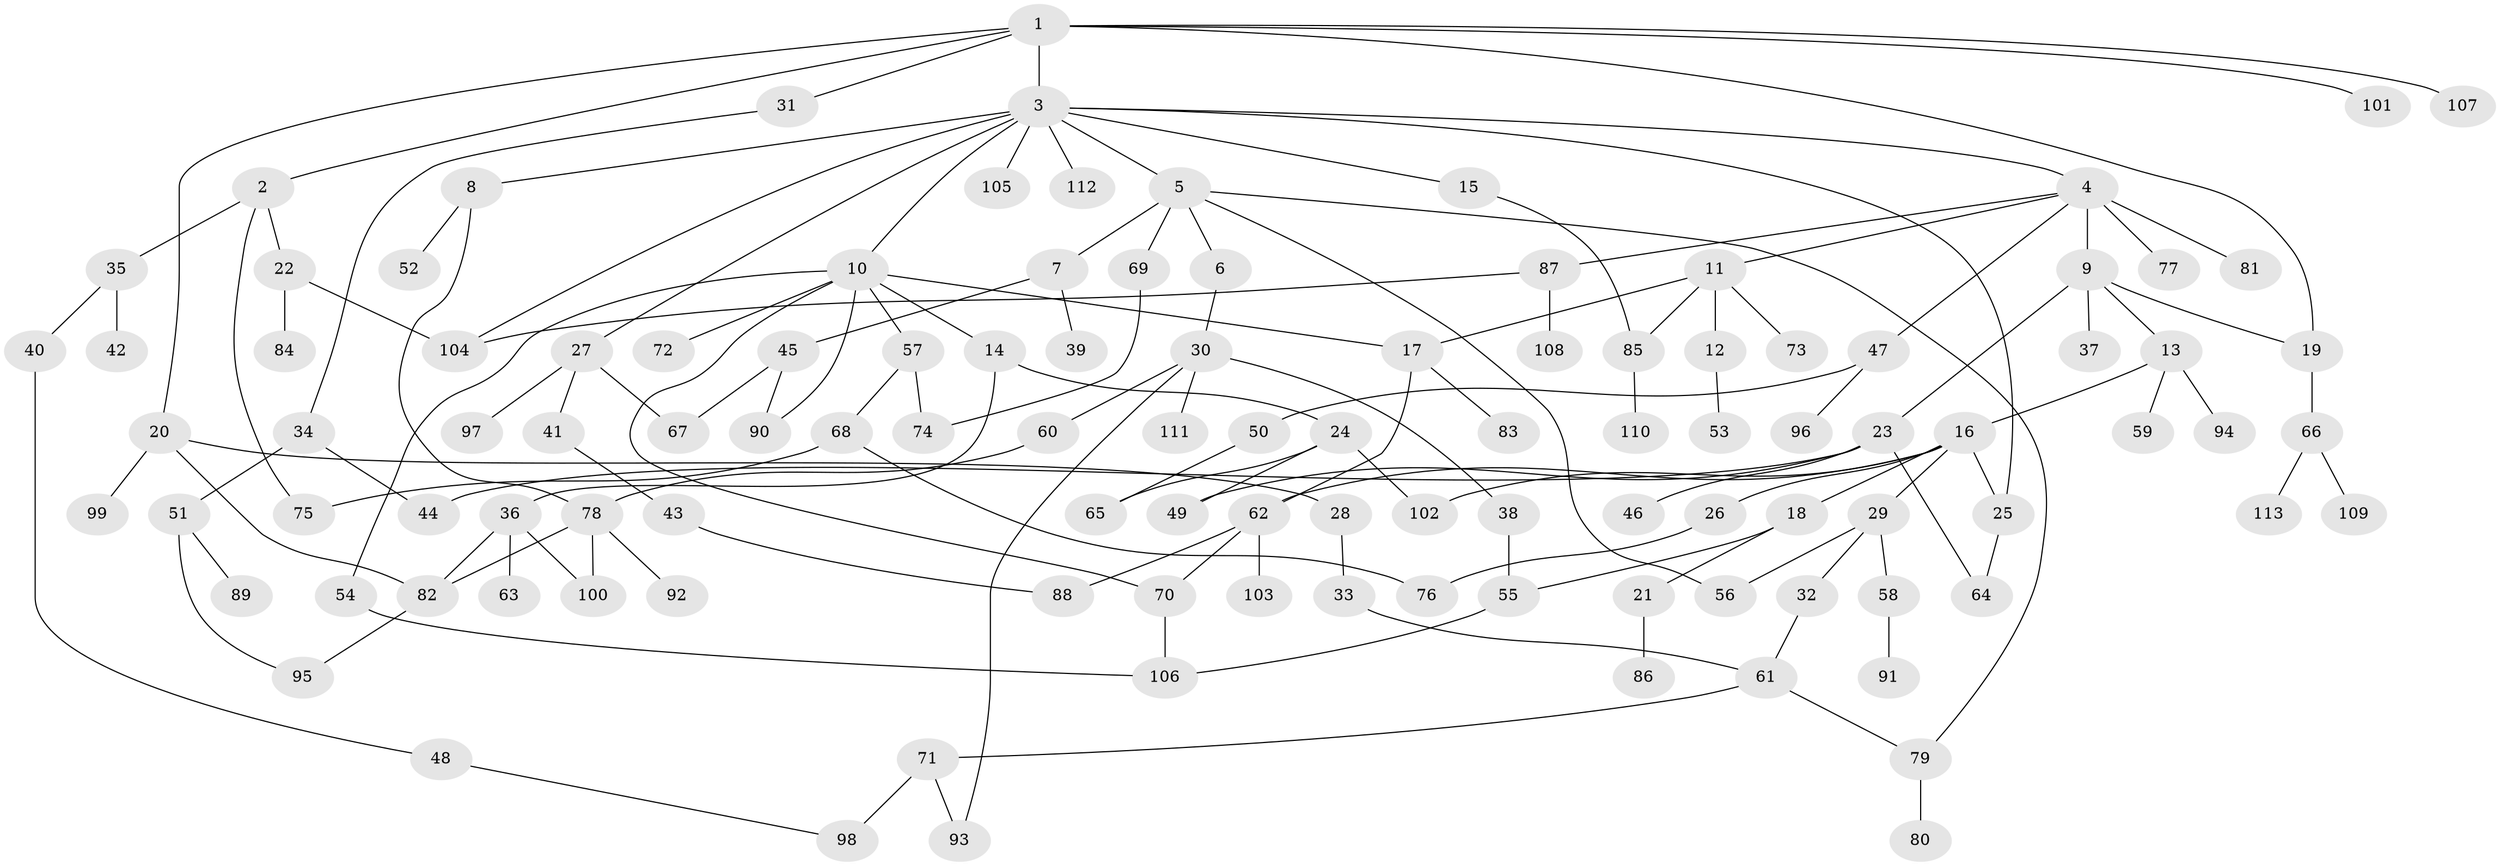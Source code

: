 // coarse degree distribution, {9: 0.013157894736842105, 11: 0.013157894736842105, 6: 0.02631578947368421, 5: 0.06578947368421052, 2: 0.3157894736842105, 3: 0.17105263157894737, 8: 0.013157894736842105, 10: 0.013157894736842105, 7: 0.013157894736842105, 4: 0.07894736842105263, 1: 0.27631578947368424}
// Generated by graph-tools (version 1.1) at 2025/41/03/06/25 10:41:30]
// undirected, 113 vertices, 144 edges
graph export_dot {
graph [start="1"]
  node [color=gray90,style=filled];
  1;
  2;
  3;
  4;
  5;
  6;
  7;
  8;
  9;
  10;
  11;
  12;
  13;
  14;
  15;
  16;
  17;
  18;
  19;
  20;
  21;
  22;
  23;
  24;
  25;
  26;
  27;
  28;
  29;
  30;
  31;
  32;
  33;
  34;
  35;
  36;
  37;
  38;
  39;
  40;
  41;
  42;
  43;
  44;
  45;
  46;
  47;
  48;
  49;
  50;
  51;
  52;
  53;
  54;
  55;
  56;
  57;
  58;
  59;
  60;
  61;
  62;
  63;
  64;
  65;
  66;
  67;
  68;
  69;
  70;
  71;
  72;
  73;
  74;
  75;
  76;
  77;
  78;
  79;
  80;
  81;
  82;
  83;
  84;
  85;
  86;
  87;
  88;
  89;
  90;
  91;
  92;
  93;
  94;
  95;
  96;
  97;
  98;
  99;
  100;
  101;
  102;
  103;
  104;
  105;
  106;
  107;
  108;
  109;
  110;
  111;
  112;
  113;
  1 -- 2;
  1 -- 3;
  1 -- 19;
  1 -- 20;
  1 -- 31;
  1 -- 101;
  1 -- 107;
  2 -- 22;
  2 -- 35;
  2 -- 75;
  3 -- 4;
  3 -- 5;
  3 -- 8;
  3 -- 10;
  3 -- 15;
  3 -- 27;
  3 -- 105;
  3 -- 112;
  3 -- 25;
  3 -- 104;
  4 -- 9;
  4 -- 11;
  4 -- 47;
  4 -- 77;
  4 -- 81;
  4 -- 87;
  5 -- 6;
  5 -- 7;
  5 -- 69;
  5 -- 79;
  5 -- 56;
  6 -- 30;
  7 -- 39;
  7 -- 45;
  8 -- 52;
  8 -- 78;
  9 -- 13;
  9 -- 23;
  9 -- 37;
  9 -- 19;
  10 -- 14;
  10 -- 54;
  10 -- 57;
  10 -- 70;
  10 -- 72;
  10 -- 90;
  10 -- 17;
  11 -- 12;
  11 -- 17;
  11 -- 73;
  11 -- 85;
  12 -- 53;
  13 -- 16;
  13 -- 59;
  13 -- 94;
  14 -- 24;
  14 -- 36;
  15 -- 85;
  16 -- 18;
  16 -- 25;
  16 -- 26;
  16 -- 29;
  16 -- 62;
  16 -- 102;
  17 -- 83;
  17 -- 62;
  18 -- 21;
  18 -- 55;
  19 -- 66;
  20 -- 28;
  20 -- 99;
  20 -- 82;
  21 -- 86;
  22 -- 84;
  22 -- 104;
  23 -- 46;
  23 -- 64;
  23 -- 44;
  23 -- 49;
  24 -- 49;
  24 -- 65;
  24 -- 102;
  25 -- 64;
  26 -- 76;
  27 -- 41;
  27 -- 67;
  27 -- 97;
  28 -- 33;
  29 -- 32;
  29 -- 56;
  29 -- 58;
  30 -- 38;
  30 -- 60;
  30 -- 111;
  30 -- 93;
  31 -- 34;
  32 -- 61;
  33 -- 61;
  34 -- 44;
  34 -- 51;
  35 -- 40;
  35 -- 42;
  36 -- 63;
  36 -- 82;
  36 -- 100;
  38 -- 55;
  40 -- 48;
  41 -- 43;
  43 -- 88;
  45 -- 90;
  45 -- 67;
  47 -- 50;
  47 -- 96;
  48 -- 98;
  50 -- 65;
  51 -- 89;
  51 -- 95;
  54 -- 106;
  55 -- 106;
  57 -- 68;
  57 -- 74;
  58 -- 91;
  60 -- 78;
  61 -- 71;
  61 -- 79;
  62 -- 103;
  62 -- 70;
  62 -- 88;
  66 -- 109;
  66 -- 113;
  68 -- 75;
  68 -- 76;
  69 -- 74;
  70 -- 106;
  71 -- 93;
  71 -- 98;
  78 -- 92;
  78 -- 100;
  78 -- 82;
  79 -- 80;
  82 -- 95;
  85 -- 110;
  87 -- 104;
  87 -- 108;
}
